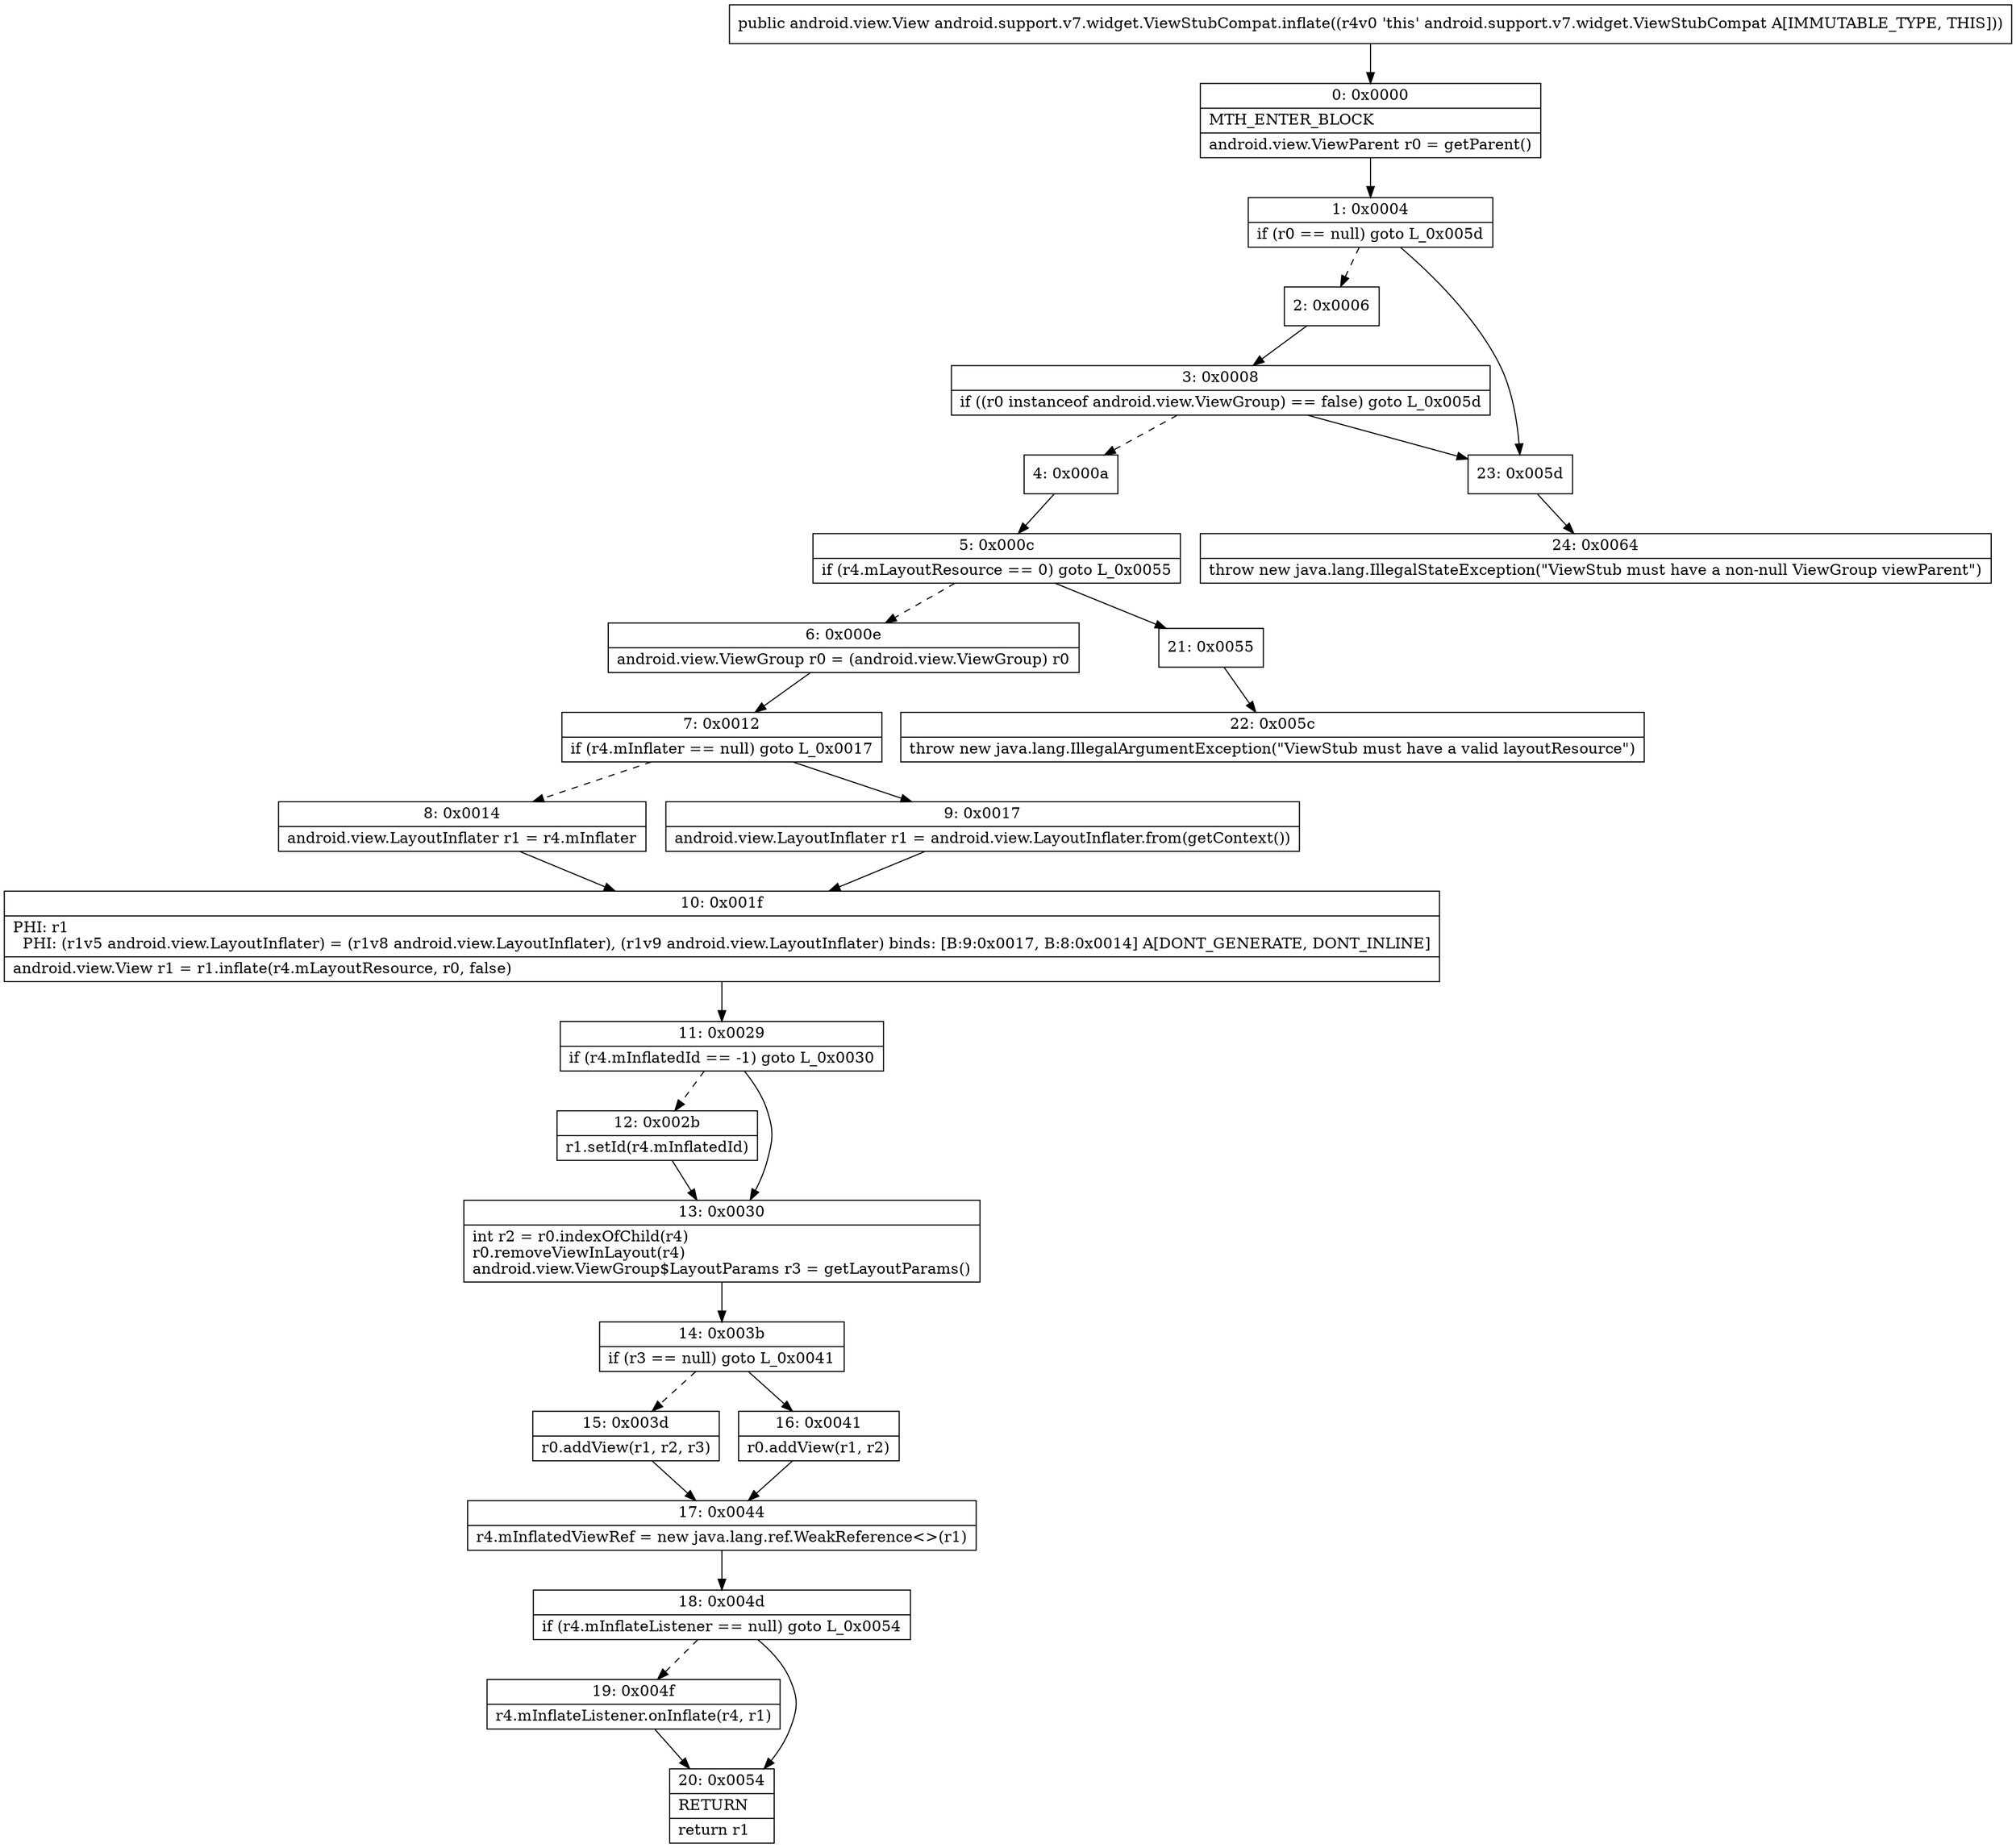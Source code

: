 digraph "CFG forandroid.support.v7.widget.ViewStubCompat.inflate()Landroid\/view\/View;" {
Node_0 [shape=record,label="{0\:\ 0x0000|MTH_ENTER_BLOCK\l|android.view.ViewParent r0 = getParent()\l}"];
Node_1 [shape=record,label="{1\:\ 0x0004|if (r0 == null) goto L_0x005d\l}"];
Node_2 [shape=record,label="{2\:\ 0x0006}"];
Node_3 [shape=record,label="{3\:\ 0x0008|if ((r0 instanceof android.view.ViewGroup) == false) goto L_0x005d\l}"];
Node_4 [shape=record,label="{4\:\ 0x000a}"];
Node_5 [shape=record,label="{5\:\ 0x000c|if (r4.mLayoutResource == 0) goto L_0x0055\l}"];
Node_6 [shape=record,label="{6\:\ 0x000e|android.view.ViewGroup r0 = (android.view.ViewGroup) r0\l}"];
Node_7 [shape=record,label="{7\:\ 0x0012|if (r4.mInflater == null) goto L_0x0017\l}"];
Node_8 [shape=record,label="{8\:\ 0x0014|android.view.LayoutInflater r1 = r4.mInflater\l}"];
Node_9 [shape=record,label="{9\:\ 0x0017|android.view.LayoutInflater r1 = android.view.LayoutInflater.from(getContext())\l}"];
Node_10 [shape=record,label="{10\:\ 0x001f|PHI: r1 \l  PHI: (r1v5 android.view.LayoutInflater) = (r1v8 android.view.LayoutInflater), (r1v9 android.view.LayoutInflater) binds: [B:9:0x0017, B:8:0x0014] A[DONT_GENERATE, DONT_INLINE]\l|android.view.View r1 = r1.inflate(r4.mLayoutResource, r0, false)\l}"];
Node_11 [shape=record,label="{11\:\ 0x0029|if (r4.mInflatedId == \-1) goto L_0x0030\l}"];
Node_12 [shape=record,label="{12\:\ 0x002b|r1.setId(r4.mInflatedId)\l}"];
Node_13 [shape=record,label="{13\:\ 0x0030|int r2 = r0.indexOfChild(r4)\lr0.removeViewInLayout(r4)\landroid.view.ViewGroup$LayoutParams r3 = getLayoutParams()\l}"];
Node_14 [shape=record,label="{14\:\ 0x003b|if (r3 == null) goto L_0x0041\l}"];
Node_15 [shape=record,label="{15\:\ 0x003d|r0.addView(r1, r2, r3)\l}"];
Node_16 [shape=record,label="{16\:\ 0x0041|r0.addView(r1, r2)\l}"];
Node_17 [shape=record,label="{17\:\ 0x0044|r4.mInflatedViewRef = new java.lang.ref.WeakReference\<\>(r1)\l}"];
Node_18 [shape=record,label="{18\:\ 0x004d|if (r4.mInflateListener == null) goto L_0x0054\l}"];
Node_19 [shape=record,label="{19\:\ 0x004f|r4.mInflateListener.onInflate(r4, r1)\l}"];
Node_20 [shape=record,label="{20\:\ 0x0054|RETURN\l|return r1\l}"];
Node_21 [shape=record,label="{21\:\ 0x0055}"];
Node_22 [shape=record,label="{22\:\ 0x005c|throw new java.lang.IllegalArgumentException(\"ViewStub must have a valid layoutResource\")\l}"];
Node_23 [shape=record,label="{23\:\ 0x005d}"];
Node_24 [shape=record,label="{24\:\ 0x0064|throw new java.lang.IllegalStateException(\"ViewStub must have a non\-null ViewGroup viewParent\")\l}"];
MethodNode[shape=record,label="{public android.view.View android.support.v7.widget.ViewStubCompat.inflate((r4v0 'this' android.support.v7.widget.ViewStubCompat A[IMMUTABLE_TYPE, THIS])) }"];
MethodNode -> Node_0;
Node_0 -> Node_1;
Node_1 -> Node_2[style=dashed];
Node_1 -> Node_23;
Node_2 -> Node_3;
Node_3 -> Node_4[style=dashed];
Node_3 -> Node_23;
Node_4 -> Node_5;
Node_5 -> Node_6[style=dashed];
Node_5 -> Node_21;
Node_6 -> Node_7;
Node_7 -> Node_8[style=dashed];
Node_7 -> Node_9;
Node_8 -> Node_10;
Node_9 -> Node_10;
Node_10 -> Node_11;
Node_11 -> Node_12[style=dashed];
Node_11 -> Node_13;
Node_12 -> Node_13;
Node_13 -> Node_14;
Node_14 -> Node_15[style=dashed];
Node_14 -> Node_16;
Node_15 -> Node_17;
Node_16 -> Node_17;
Node_17 -> Node_18;
Node_18 -> Node_19[style=dashed];
Node_18 -> Node_20;
Node_19 -> Node_20;
Node_21 -> Node_22;
Node_23 -> Node_24;
}

